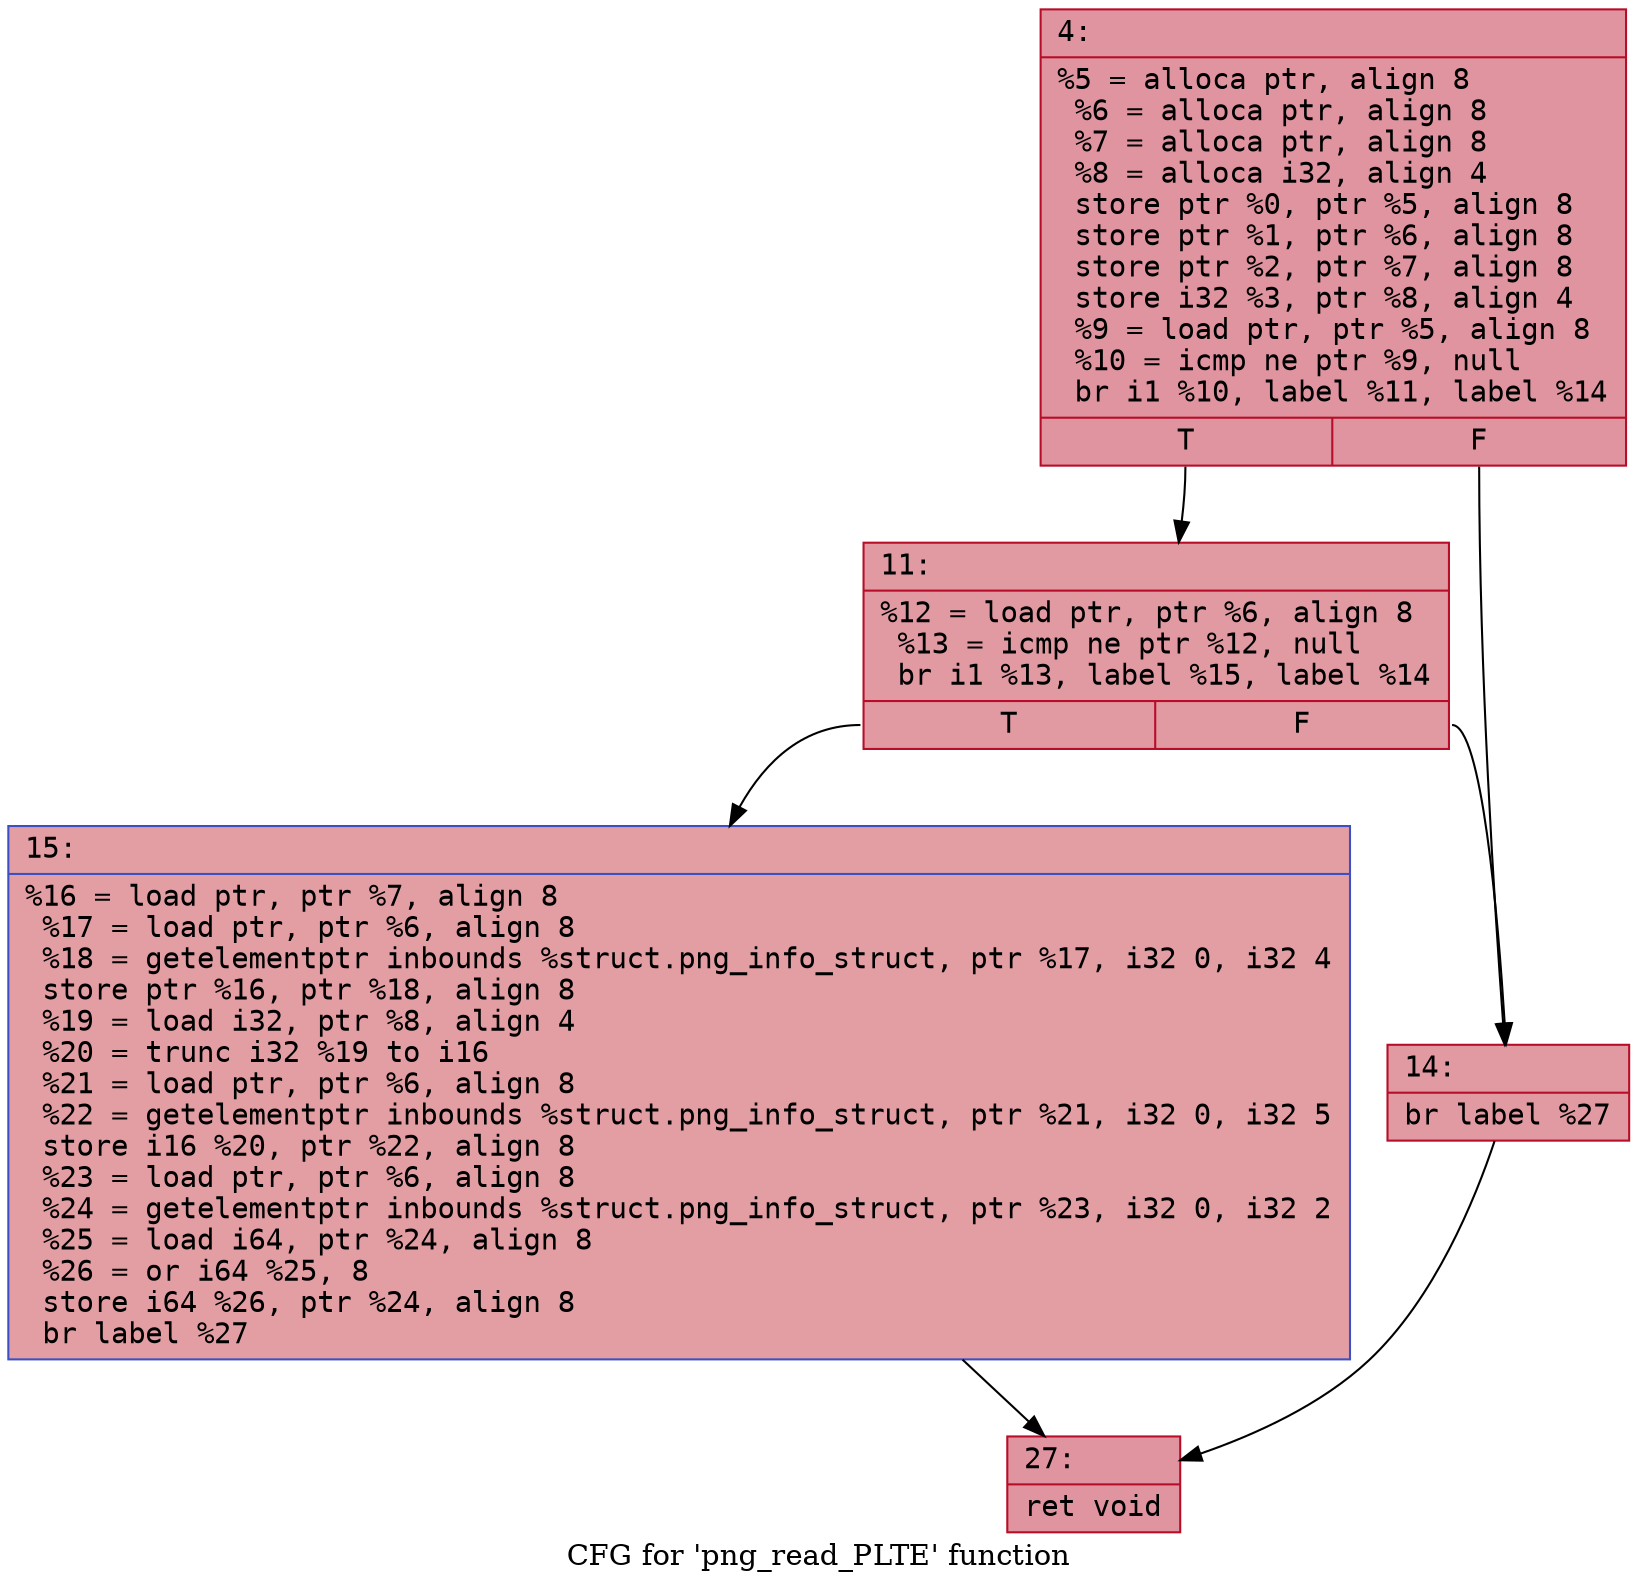 digraph "CFG for 'png_read_PLTE' function" {
	label="CFG for 'png_read_PLTE' function";

	Node0x6000023363a0 [shape=record,color="#b70d28ff", style=filled, fillcolor="#b70d2870" fontname="Courier",label="{4:\l|  %5 = alloca ptr, align 8\l  %6 = alloca ptr, align 8\l  %7 = alloca ptr, align 8\l  %8 = alloca i32, align 4\l  store ptr %0, ptr %5, align 8\l  store ptr %1, ptr %6, align 8\l  store ptr %2, ptr %7, align 8\l  store i32 %3, ptr %8, align 4\l  %9 = load ptr, ptr %5, align 8\l  %10 = icmp ne ptr %9, null\l  br i1 %10, label %11, label %14\l|{<s0>T|<s1>F}}"];
	Node0x6000023363a0:s0 -> Node0x6000023363f0[tooltip="4 -> 11\nProbability 62.50%" ];
	Node0x6000023363a0:s1 -> Node0x600002336440[tooltip="4 -> 14\nProbability 37.50%" ];
	Node0x6000023363f0 [shape=record,color="#b70d28ff", style=filled, fillcolor="#bb1b2c70" fontname="Courier",label="{11:\l|  %12 = load ptr, ptr %6, align 8\l  %13 = icmp ne ptr %12, null\l  br i1 %13, label %15, label %14\l|{<s0>T|<s1>F}}"];
	Node0x6000023363f0:s0 -> Node0x600002336490[tooltip="11 -> 15\nProbability 62.50%" ];
	Node0x6000023363f0:s1 -> Node0x600002336440[tooltip="11 -> 14\nProbability 37.50%" ];
	Node0x600002336440 [shape=record,color="#b70d28ff", style=filled, fillcolor="#bb1b2c70" fontname="Courier",label="{14:\l|  br label %27\l}"];
	Node0x600002336440 -> Node0x6000023364e0[tooltip="14 -> 27\nProbability 100.00%" ];
	Node0x600002336490 [shape=record,color="#3d50c3ff", style=filled, fillcolor="#be242e70" fontname="Courier",label="{15:\l|  %16 = load ptr, ptr %7, align 8\l  %17 = load ptr, ptr %6, align 8\l  %18 = getelementptr inbounds %struct.png_info_struct, ptr %17, i32 0, i32 4\l  store ptr %16, ptr %18, align 8\l  %19 = load i32, ptr %8, align 4\l  %20 = trunc i32 %19 to i16\l  %21 = load ptr, ptr %6, align 8\l  %22 = getelementptr inbounds %struct.png_info_struct, ptr %21, i32 0, i32 5\l  store i16 %20, ptr %22, align 8\l  %23 = load ptr, ptr %6, align 8\l  %24 = getelementptr inbounds %struct.png_info_struct, ptr %23, i32 0, i32 2\l  %25 = load i64, ptr %24, align 8\l  %26 = or i64 %25, 8\l  store i64 %26, ptr %24, align 8\l  br label %27\l}"];
	Node0x600002336490 -> Node0x6000023364e0[tooltip="15 -> 27\nProbability 100.00%" ];
	Node0x6000023364e0 [shape=record,color="#b70d28ff", style=filled, fillcolor="#b70d2870" fontname="Courier",label="{27:\l|  ret void\l}"];
}
